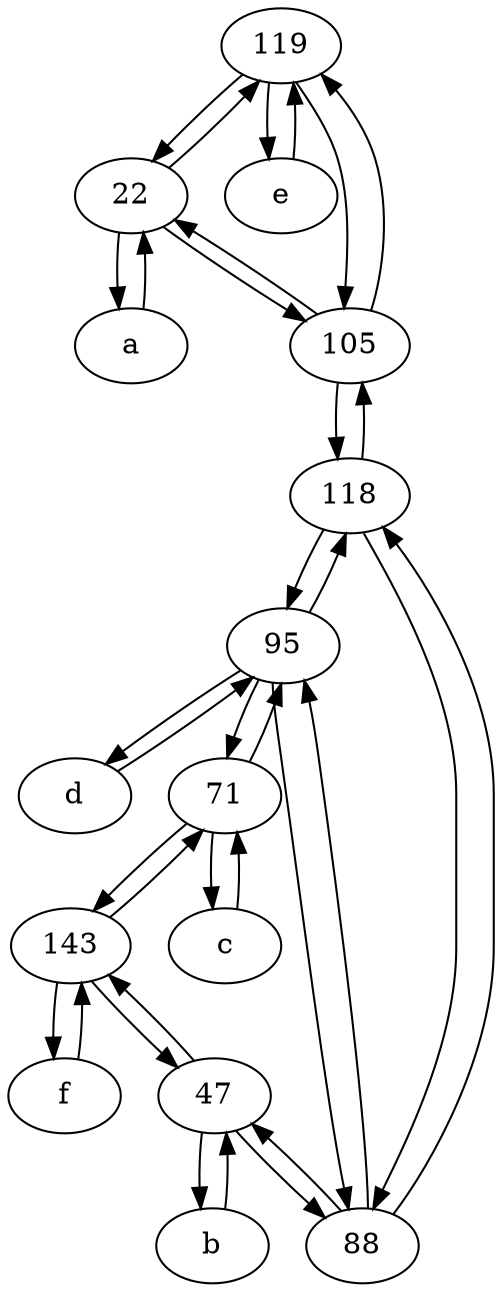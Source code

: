 digraph  {
	119;
	b [pos="50,20!"];
	d [pos="20,30!"];
	71;
	22;
	95;
	e [pos="30,50!"];
	105;
	88;
	143;
	118;
	f [pos="15,45!"];
	47;
	a [pos="40,10!"];
	c [pos="20,10!"];
	119 -> 105;
	22 -> 105;
	95 -> 71;
	88 -> 95;
	105 -> 22;
	71 -> c;
	c -> 71;
	22 -> a;
	d -> 95;
	22 -> 119;
	95 -> 88;
	a -> 22;
	71 -> 143;
	143 -> 47;
	47 -> b;
	119 -> 22;
	118 -> 105;
	95 -> 118;
	143 -> f;
	f -> 143;
	118 -> 95;
	105 -> 118;
	47 -> 88;
	119 -> e;
	105 -> 119;
	88 -> 118;
	143 -> 71;
	118 -> 88;
	e -> 119;
	47 -> 143;
	71 -> 95;
	88 -> 47;
	95 -> d;
	b -> 47;

	}